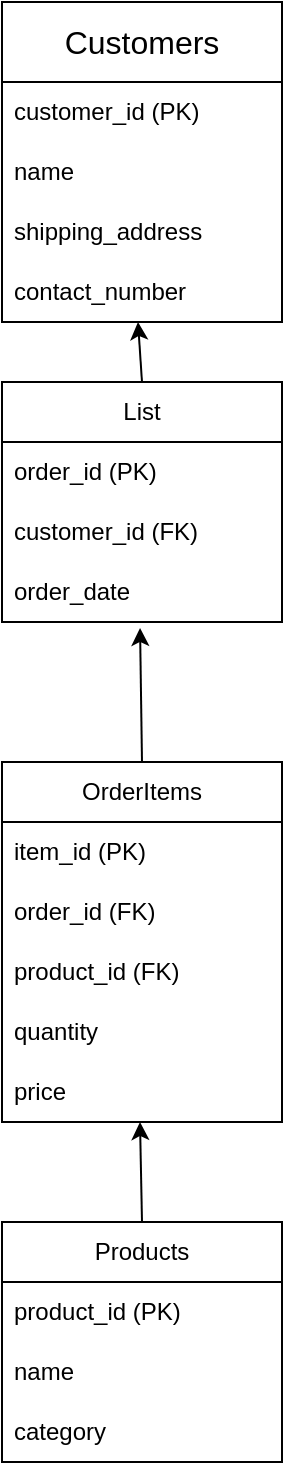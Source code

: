 <mxfile version="24.4.15" type="device">
  <diagram name="Page-1" id="tTB9R3jQFNp4F06x7CLm">
    <mxGraphModel dx="1242" dy="827" grid="1" gridSize="10" guides="1" tooltips="1" connect="1" arrows="1" fold="1" page="1" pageScale="1" pageWidth="827" pageHeight="1169" math="0" shadow="0">
      <root>
        <mxCell id="0" />
        <mxCell id="1" parent="0" />
        <mxCell id="H6SLix08ReDP_iQCwAEC-14" value="&lt;span style=&quot;text-align: start; font-size: medium;&quot;&gt;Customers&lt;/span&gt;" style="swimlane;fontStyle=0;childLayout=stackLayout;horizontal=1;startSize=40;horizontalStack=0;resizeParent=1;resizeParentMax=0;resizeLast=0;collapsible=1;marginBottom=0;whiteSpace=wrap;html=1;" vertex="1" parent="1">
          <mxGeometry x="360" y="100" width="140" height="160" as="geometry" />
        </mxCell>
        <mxCell id="H6SLix08ReDP_iQCwAEC-15" value="customer_id (PK)" style="text;strokeColor=none;fillColor=none;align=left;verticalAlign=middle;spacingLeft=4;spacingRight=4;overflow=hidden;points=[[0,0.5],[1,0.5]];portConstraint=eastwest;rotatable=0;whiteSpace=wrap;html=1;" vertex="1" parent="H6SLix08ReDP_iQCwAEC-14">
          <mxGeometry y="40" width="140" height="30" as="geometry" />
        </mxCell>
        <mxCell id="H6SLix08ReDP_iQCwAEC-16" value="name &amp;nbsp; &amp;nbsp; &amp;nbsp; &amp;nbsp; &amp;nbsp; &amp;nbsp; &amp;nbsp;" style="text;strokeColor=none;fillColor=none;align=left;verticalAlign=middle;spacingLeft=4;spacingRight=4;overflow=hidden;points=[[0,0.5],[1,0.5]];portConstraint=eastwest;rotatable=0;whiteSpace=wrap;html=1;" vertex="1" parent="H6SLix08ReDP_iQCwAEC-14">
          <mxGeometry y="70" width="140" height="30" as="geometry" />
        </mxCell>
        <mxCell id="H6SLix08ReDP_iQCwAEC-17" value="shipping_address" style="text;strokeColor=none;fillColor=none;align=left;verticalAlign=middle;spacingLeft=4;spacingRight=4;overflow=hidden;points=[[0,0.5],[1,0.5]];portConstraint=eastwest;rotatable=0;whiteSpace=wrap;html=1;" vertex="1" parent="H6SLix08ReDP_iQCwAEC-14">
          <mxGeometry y="100" width="140" height="30" as="geometry" />
        </mxCell>
        <mxCell id="H6SLix08ReDP_iQCwAEC-35" value="contact_number" style="text;strokeColor=none;fillColor=none;align=left;verticalAlign=middle;spacingLeft=4;spacingRight=4;overflow=hidden;points=[[0,0.5],[1,0.5]];portConstraint=eastwest;rotatable=0;whiteSpace=wrap;html=1;" vertex="1" parent="H6SLix08ReDP_iQCwAEC-14">
          <mxGeometry y="130" width="140" height="30" as="geometry" />
        </mxCell>
        <mxCell id="H6SLix08ReDP_iQCwAEC-18" value="List" style="swimlane;fontStyle=0;childLayout=stackLayout;horizontal=1;startSize=30;horizontalStack=0;resizeParent=1;resizeParentMax=0;resizeLast=0;collapsible=1;marginBottom=0;whiteSpace=wrap;html=1;" vertex="1" parent="1">
          <mxGeometry x="360" y="290" width="140" height="120" as="geometry" />
        </mxCell>
        <mxCell id="H6SLix08ReDP_iQCwAEC-19" value="order_id (PK)" style="text;strokeColor=none;fillColor=none;align=left;verticalAlign=middle;spacingLeft=4;spacingRight=4;overflow=hidden;points=[[0,0.5],[1,0.5]];portConstraint=eastwest;rotatable=0;whiteSpace=wrap;html=1;" vertex="1" parent="H6SLix08ReDP_iQCwAEC-18">
          <mxGeometry y="30" width="140" height="30" as="geometry" />
        </mxCell>
        <mxCell id="H6SLix08ReDP_iQCwAEC-20" value="customer_id (FK)" style="text;strokeColor=none;fillColor=none;align=left;verticalAlign=middle;spacingLeft=4;spacingRight=4;overflow=hidden;points=[[0,0.5],[1,0.5]];portConstraint=eastwest;rotatable=0;whiteSpace=wrap;html=1;" vertex="1" parent="H6SLix08ReDP_iQCwAEC-18">
          <mxGeometry y="60" width="140" height="30" as="geometry" />
        </mxCell>
        <mxCell id="H6SLix08ReDP_iQCwAEC-21" value="order_date" style="text;strokeColor=none;fillColor=none;align=left;verticalAlign=middle;spacingLeft=4;spacingRight=4;overflow=hidden;points=[[0,0.5],[1,0.5]];portConstraint=eastwest;rotatable=0;whiteSpace=wrap;html=1;" vertex="1" parent="H6SLix08ReDP_iQCwAEC-18">
          <mxGeometry y="90" width="140" height="30" as="geometry" />
        </mxCell>
        <mxCell id="H6SLix08ReDP_iQCwAEC-22" value="OrderItems" style="swimlane;fontStyle=0;childLayout=stackLayout;horizontal=1;startSize=30;horizontalStack=0;resizeParent=1;resizeParentMax=0;resizeLast=0;collapsible=1;marginBottom=0;whiteSpace=wrap;html=1;" vertex="1" parent="1">
          <mxGeometry x="360" y="480" width="140" height="180" as="geometry" />
        </mxCell>
        <mxCell id="H6SLix08ReDP_iQCwAEC-23" value="item_id (PK)" style="text;strokeColor=none;fillColor=none;align=left;verticalAlign=middle;spacingLeft=4;spacingRight=4;overflow=hidden;points=[[0,0.5],[1,0.5]];portConstraint=eastwest;rotatable=0;whiteSpace=wrap;html=1;" vertex="1" parent="H6SLix08ReDP_iQCwAEC-22">
          <mxGeometry y="30" width="140" height="30" as="geometry" />
        </mxCell>
        <mxCell id="H6SLix08ReDP_iQCwAEC-24" value="order_id (FK)" style="text;strokeColor=none;fillColor=none;align=left;verticalAlign=middle;spacingLeft=4;spacingRight=4;overflow=hidden;points=[[0,0.5],[1,0.5]];portConstraint=eastwest;rotatable=0;whiteSpace=wrap;html=1;" vertex="1" parent="H6SLix08ReDP_iQCwAEC-22">
          <mxGeometry y="60" width="140" height="30" as="geometry" />
        </mxCell>
        <mxCell id="H6SLix08ReDP_iQCwAEC-25" value="product_id (FK)" style="text;strokeColor=none;fillColor=none;align=left;verticalAlign=middle;spacingLeft=4;spacingRight=4;overflow=hidden;points=[[0,0.5],[1,0.5]];portConstraint=eastwest;rotatable=0;whiteSpace=wrap;html=1;" vertex="1" parent="H6SLix08ReDP_iQCwAEC-22">
          <mxGeometry y="90" width="140" height="30" as="geometry" />
        </mxCell>
        <mxCell id="H6SLix08ReDP_iQCwAEC-36" value="quantity" style="text;strokeColor=none;fillColor=none;align=left;verticalAlign=middle;spacingLeft=4;spacingRight=4;overflow=hidden;points=[[0,0.5],[1,0.5]];portConstraint=eastwest;rotatable=0;whiteSpace=wrap;html=1;" vertex="1" parent="H6SLix08ReDP_iQCwAEC-22">
          <mxGeometry y="120" width="140" height="30" as="geometry" />
        </mxCell>
        <mxCell id="H6SLix08ReDP_iQCwAEC-37" value="price" style="text;strokeColor=none;fillColor=none;align=left;verticalAlign=middle;spacingLeft=4;spacingRight=4;overflow=hidden;points=[[0,0.5],[1,0.5]];portConstraint=eastwest;rotatable=0;whiteSpace=wrap;html=1;" vertex="1" parent="H6SLix08ReDP_iQCwAEC-22">
          <mxGeometry y="150" width="140" height="30" as="geometry" />
        </mxCell>
        <mxCell id="H6SLix08ReDP_iQCwAEC-26" value="Products" style="swimlane;fontStyle=0;childLayout=stackLayout;horizontal=1;startSize=30;horizontalStack=0;resizeParent=1;resizeParentMax=0;resizeLast=0;collapsible=1;marginBottom=0;whiteSpace=wrap;html=1;" vertex="1" parent="1">
          <mxGeometry x="360" y="710" width="140" height="120" as="geometry" />
        </mxCell>
        <mxCell id="H6SLix08ReDP_iQCwAEC-27" value="product_id (PK)" style="text;strokeColor=none;fillColor=none;align=left;verticalAlign=middle;spacingLeft=4;spacingRight=4;overflow=hidden;points=[[0,0.5],[1,0.5]];portConstraint=eastwest;rotatable=0;whiteSpace=wrap;html=1;" vertex="1" parent="H6SLix08ReDP_iQCwAEC-26">
          <mxGeometry y="30" width="140" height="30" as="geometry" />
        </mxCell>
        <mxCell id="H6SLix08ReDP_iQCwAEC-28" value="name" style="text;strokeColor=none;fillColor=none;align=left;verticalAlign=middle;spacingLeft=4;spacingRight=4;overflow=hidden;points=[[0,0.5],[1,0.5]];portConstraint=eastwest;rotatable=0;whiteSpace=wrap;html=1;" vertex="1" parent="H6SLix08ReDP_iQCwAEC-26">
          <mxGeometry y="60" width="140" height="30" as="geometry" />
        </mxCell>
        <mxCell id="H6SLix08ReDP_iQCwAEC-29" value="category" style="text;strokeColor=none;fillColor=none;align=left;verticalAlign=middle;spacingLeft=4;spacingRight=4;overflow=hidden;points=[[0,0.5],[1,0.5]];portConstraint=eastwest;rotatable=0;whiteSpace=wrap;html=1;" vertex="1" parent="H6SLix08ReDP_iQCwAEC-26">
          <mxGeometry y="90" width="140" height="30" as="geometry" />
        </mxCell>
        <mxCell id="H6SLix08ReDP_iQCwAEC-31" style="edgeStyle=none;rounded=0;orthogonalLoop=1;jettySize=auto;html=1;exitX=0.5;exitY=0;exitDx=0;exitDy=0;" edge="1" parent="1" source="H6SLix08ReDP_iQCwAEC-18">
          <mxGeometry relative="1" as="geometry">
            <mxPoint x="428" y="260" as="targetPoint" />
          </mxGeometry>
        </mxCell>
        <mxCell id="H6SLix08ReDP_iQCwAEC-32" style="edgeStyle=none;rounded=0;orthogonalLoop=1;jettySize=auto;html=1;exitX=0.5;exitY=0;exitDx=0;exitDy=0;entryX=0.493;entryY=1.1;entryDx=0;entryDy=0;entryPerimeter=0;" edge="1" parent="1" source="H6SLix08ReDP_iQCwAEC-22" target="H6SLix08ReDP_iQCwAEC-21">
          <mxGeometry relative="1" as="geometry" />
        </mxCell>
        <mxCell id="H6SLix08ReDP_iQCwAEC-33" style="edgeStyle=none;rounded=0;orthogonalLoop=1;jettySize=auto;html=1;exitX=0.5;exitY=0;exitDx=0;exitDy=0;" edge="1" parent="1" source="H6SLix08ReDP_iQCwAEC-26">
          <mxGeometry relative="1" as="geometry">
            <mxPoint x="429" y="660" as="targetPoint" />
          </mxGeometry>
        </mxCell>
      </root>
    </mxGraphModel>
  </diagram>
</mxfile>
